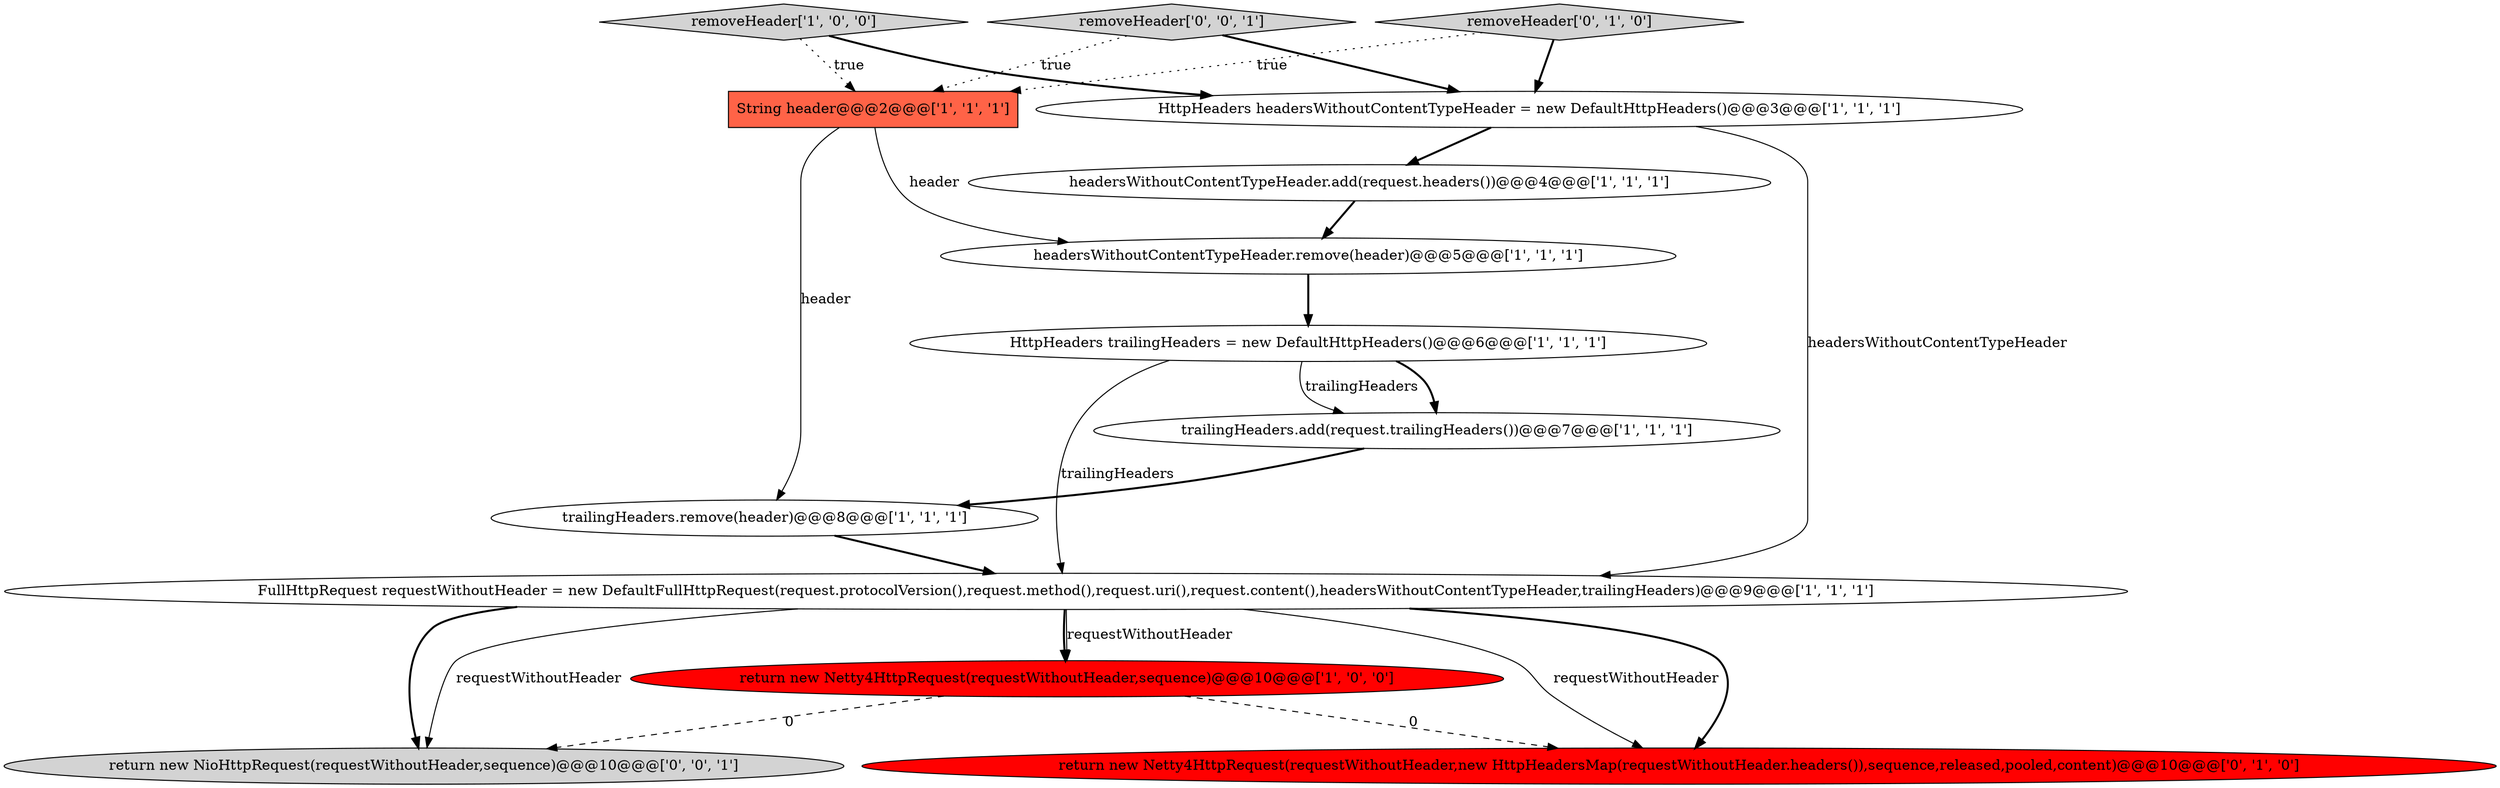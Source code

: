 digraph {
12 [style = filled, label = "return new NioHttpRequest(requestWithoutHeader,sequence)@@@10@@@['0', '0', '1']", fillcolor = lightgray, shape = ellipse image = "AAA0AAABBB3BBB"];
2 [style = filled, label = "removeHeader['1', '0', '0']", fillcolor = lightgray, shape = diamond image = "AAA0AAABBB1BBB"];
4 [style = filled, label = "FullHttpRequest requestWithoutHeader = new DefaultFullHttpRequest(request.protocolVersion(),request.method(),request.uri(),request.content(),headersWithoutContentTypeHeader,trailingHeaders)@@@9@@@['1', '1', '1']", fillcolor = white, shape = ellipse image = "AAA0AAABBB1BBB"];
11 [style = filled, label = "return new Netty4HttpRequest(requestWithoutHeader,new HttpHeadersMap(requestWithoutHeader.headers()),sequence,released,pooled,content)@@@10@@@['0', '1', '0']", fillcolor = red, shape = ellipse image = "AAA1AAABBB2BBB"];
10 [style = filled, label = "removeHeader['0', '1', '0']", fillcolor = lightgray, shape = diamond image = "AAA0AAABBB2BBB"];
7 [style = filled, label = "headersWithoutContentTypeHeader.add(request.headers())@@@4@@@['1', '1', '1']", fillcolor = white, shape = ellipse image = "AAA0AAABBB1BBB"];
1 [style = filled, label = "trailingHeaders.remove(header)@@@8@@@['1', '1', '1']", fillcolor = white, shape = ellipse image = "AAA0AAABBB1BBB"];
13 [style = filled, label = "removeHeader['0', '0', '1']", fillcolor = lightgray, shape = diamond image = "AAA0AAABBB3BBB"];
5 [style = filled, label = "return new Netty4HttpRequest(requestWithoutHeader,sequence)@@@10@@@['1', '0', '0']", fillcolor = red, shape = ellipse image = "AAA1AAABBB1BBB"];
9 [style = filled, label = "HttpHeaders headersWithoutContentTypeHeader = new DefaultHttpHeaders()@@@3@@@['1', '1', '1']", fillcolor = white, shape = ellipse image = "AAA0AAABBB1BBB"];
3 [style = filled, label = "HttpHeaders trailingHeaders = new DefaultHttpHeaders()@@@6@@@['1', '1', '1']", fillcolor = white, shape = ellipse image = "AAA0AAABBB1BBB"];
0 [style = filled, label = "trailingHeaders.add(request.trailingHeaders())@@@7@@@['1', '1', '1']", fillcolor = white, shape = ellipse image = "AAA0AAABBB1BBB"];
6 [style = filled, label = "String header@@@2@@@['1', '1', '1']", fillcolor = tomato, shape = box image = "AAA0AAABBB1BBB"];
8 [style = filled, label = "headersWithoutContentTypeHeader.remove(header)@@@5@@@['1', '1', '1']", fillcolor = white, shape = ellipse image = "AAA0AAABBB1BBB"];
13->6 [style = dotted, label="true"];
1->4 [style = bold, label=""];
10->6 [style = dotted, label="true"];
5->12 [style = dashed, label="0"];
3->4 [style = solid, label="trailingHeaders"];
8->3 [style = bold, label=""];
6->1 [style = solid, label="header"];
4->11 [style = solid, label="requestWithoutHeader"];
2->9 [style = bold, label=""];
9->7 [style = bold, label=""];
7->8 [style = bold, label=""];
3->0 [style = bold, label=""];
5->11 [style = dashed, label="0"];
3->0 [style = solid, label="trailingHeaders"];
2->6 [style = dotted, label="true"];
0->1 [style = bold, label=""];
9->4 [style = solid, label="headersWithoutContentTypeHeader"];
4->12 [style = bold, label=""];
10->9 [style = bold, label=""];
13->9 [style = bold, label=""];
6->8 [style = solid, label="header"];
4->11 [style = bold, label=""];
4->12 [style = solid, label="requestWithoutHeader"];
4->5 [style = bold, label=""];
4->5 [style = solid, label="requestWithoutHeader"];
}
